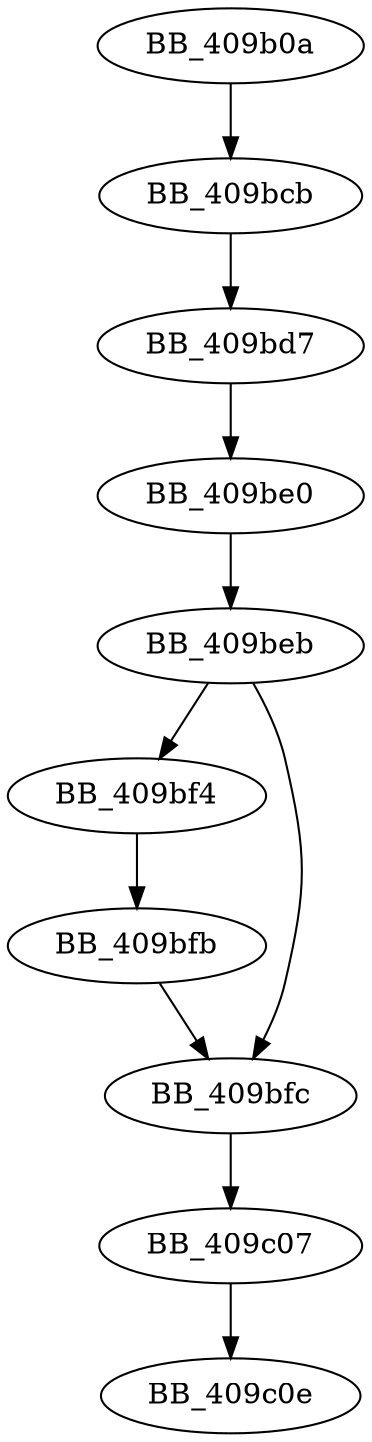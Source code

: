 DiGraph ___report_gsfailure{
BB_409b0a->BB_409bcb
BB_409bcb->BB_409bd7
BB_409bd7->BB_409be0
BB_409be0->BB_409beb
BB_409beb->BB_409bf4
BB_409beb->BB_409bfc
BB_409bf4->BB_409bfb
BB_409bfb->BB_409bfc
BB_409bfc->BB_409c07
BB_409c07->BB_409c0e
}
